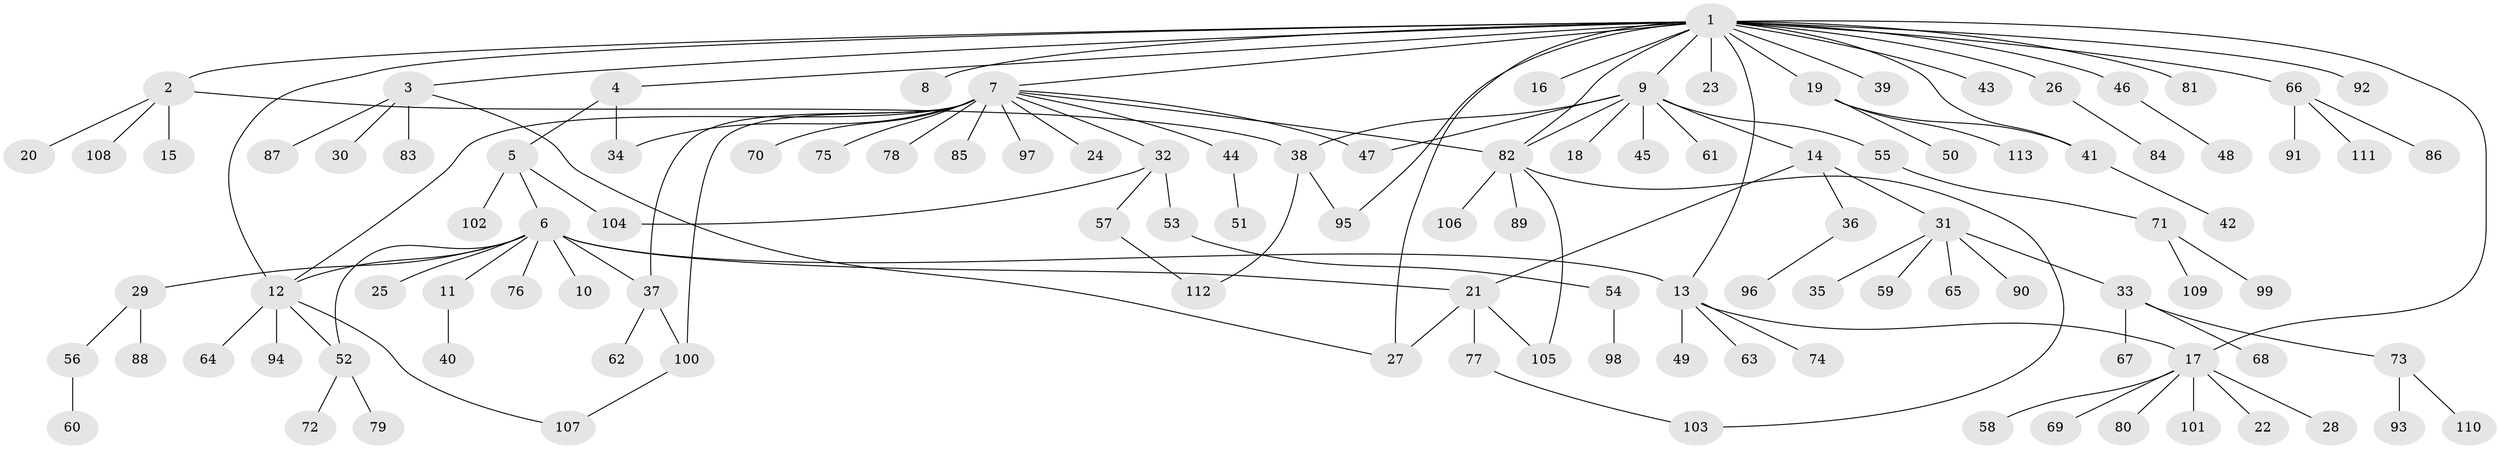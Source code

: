 // Generated by graph-tools (version 1.1) at 2025/47/03/09/25 04:47:07]
// undirected, 113 vertices, 134 edges
graph export_dot {
graph [start="1"]
  node [color=gray90,style=filled];
  1;
  2;
  3;
  4;
  5;
  6;
  7;
  8;
  9;
  10;
  11;
  12;
  13;
  14;
  15;
  16;
  17;
  18;
  19;
  20;
  21;
  22;
  23;
  24;
  25;
  26;
  27;
  28;
  29;
  30;
  31;
  32;
  33;
  34;
  35;
  36;
  37;
  38;
  39;
  40;
  41;
  42;
  43;
  44;
  45;
  46;
  47;
  48;
  49;
  50;
  51;
  52;
  53;
  54;
  55;
  56;
  57;
  58;
  59;
  60;
  61;
  62;
  63;
  64;
  65;
  66;
  67;
  68;
  69;
  70;
  71;
  72;
  73;
  74;
  75;
  76;
  77;
  78;
  79;
  80;
  81;
  82;
  83;
  84;
  85;
  86;
  87;
  88;
  89;
  90;
  91;
  92;
  93;
  94;
  95;
  96;
  97;
  98;
  99;
  100;
  101;
  102;
  103;
  104;
  105;
  106;
  107;
  108;
  109;
  110;
  111;
  112;
  113;
  1 -- 2;
  1 -- 3;
  1 -- 4;
  1 -- 7;
  1 -- 8;
  1 -- 9;
  1 -- 12;
  1 -- 13;
  1 -- 16;
  1 -- 17;
  1 -- 19;
  1 -- 23;
  1 -- 26;
  1 -- 27;
  1 -- 39;
  1 -- 41;
  1 -- 43;
  1 -- 46;
  1 -- 66;
  1 -- 81;
  1 -- 82;
  1 -- 92;
  1 -- 95;
  2 -- 15;
  2 -- 20;
  2 -- 38;
  2 -- 108;
  3 -- 27;
  3 -- 30;
  3 -- 83;
  3 -- 87;
  4 -- 5;
  4 -- 34;
  5 -- 6;
  5 -- 102;
  5 -- 104;
  6 -- 10;
  6 -- 11;
  6 -- 12;
  6 -- 13;
  6 -- 21;
  6 -- 25;
  6 -- 29;
  6 -- 37;
  6 -- 52;
  6 -- 76;
  7 -- 12;
  7 -- 24;
  7 -- 32;
  7 -- 34;
  7 -- 37;
  7 -- 44;
  7 -- 47;
  7 -- 70;
  7 -- 75;
  7 -- 78;
  7 -- 82;
  7 -- 85;
  7 -- 97;
  7 -- 100;
  9 -- 14;
  9 -- 18;
  9 -- 38;
  9 -- 45;
  9 -- 47;
  9 -- 55;
  9 -- 61;
  9 -- 82;
  11 -- 40;
  12 -- 52;
  12 -- 64;
  12 -- 94;
  12 -- 107;
  13 -- 17;
  13 -- 49;
  13 -- 63;
  13 -- 74;
  14 -- 21;
  14 -- 31;
  14 -- 36;
  17 -- 22;
  17 -- 28;
  17 -- 58;
  17 -- 69;
  17 -- 80;
  17 -- 101;
  19 -- 41;
  19 -- 50;
  19 -- 113;
  21 -- 27;
  21 -- 77;
  21 -- 105;
  26 -- 84;
  29 -- 56;
  29 -- 88;
  31 -- 33;
  31 -- 35;
  31 -- 59;
  31 -- 65;
  31 -- 90;
  32 -- 53;
  32 -- 57;
  32 -- 104;
  33 -- 67;
  33 -- 68;
  33 -- 73;
  36 -- 96;
  37 -- 62;
  37 -- 100;
  38 -- 95;
  38 -- 112;
  41 -- 42;
  44 -- 51;
  46 -- 48;
  52 -- 72;
  52 -- 79;
  53 -- 54;
  54 -- 98;
  55 -- 71;
  56 -- 60;
  57 -- 112;
  66 -- 86;
  66 -- 91;
  66 -- 111;
  71 -- 99;
  71 -- 109;
  73 -- 93;
  73 -- 110;
  77 -- 103;
  82 -- 89;
  82 -- 103;
  82 -- 105;
  82 -- 106;
  100 -- 107;
}
